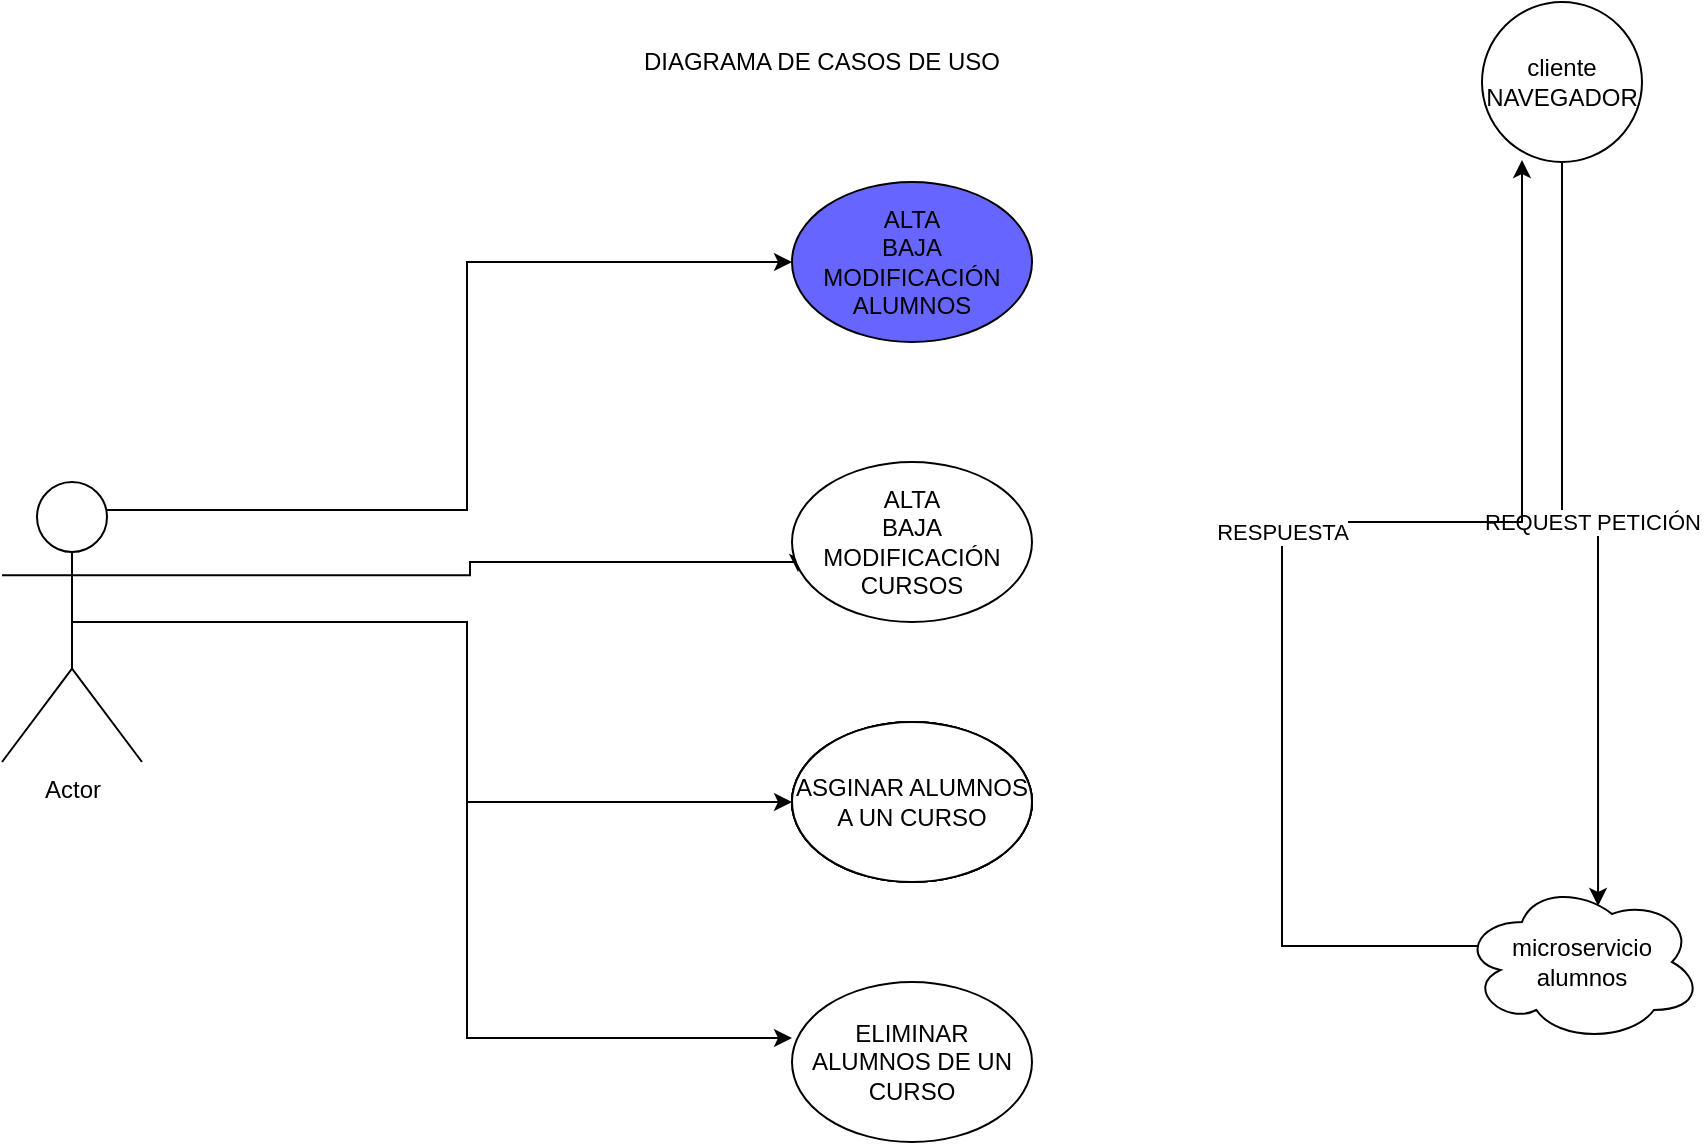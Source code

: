 <mxfile version="14.6.13" type="device"><diagram id="RbhxR1aeH7SdE7FIWVS7" name="Página-1"><mxGraphModel dx="1326" dy="806" grid="1" gridSize="10" guides="1" tooltips="1" connect="1" arrows="1" fold="1" page="1" pageScale="1" pageWidth="1169" pageHeight="827" math="0" shadow="0"><root><mxCell id="0"/><mxCell id="1" parent="0"/><mxCell id="iW3fYL06bovrxxOWUMpU-1" value="DIAGRAMA DE CASOS DE USO" style="text;html=1;strokeColor=none;fillColor=none;align=center;verticalAlign=middle;whiteSpace=wrap;rounded=0;" parent="1" vertex="1"><mxGeometry x="460" y="90" width="280" height="20" as="geometry"/></mxCell><mxCell id="iW3fYL06bovrxxOWUMpU-7" style="edgeStyle=orthogonalEdgeStyle;rounded=0;orthogonalLoop=1;jettySize=auto;html=1;exitX=0.75;exitY=0.1;exitDx=0;exitDy=0;exitPerimeter=0;entryX=0;entryY=0.5;entryDx=0;entryDy=0;" parent="1" source="iW3fYL06bovrxxOWUMpU-2" target="1i6AJiOBAKN1RCp1PpXK-1" edge="1"><mxGeometry relative="1" as="geometry"><mxPoint x="660" y="270" as="targetPoint"/></mxGeometry></mxCell><mxCell id="iW3fYL06bovrxxOWUMpU-8" style="edgeStyle=orthogonalEdgeStyle;rounded=0;orthogonalLoop=1;jettySize=auto;html=1;exitX=1;exitY=0.333;exitDx=0;exitDy=0;exitPerimeter=0;entryX=0.025;entryY=0.688;entryDx=0;entryDy=0;entryPerimeter=0;" parent="1" source="iW3fYL06bovrxxOWUMpU-2" edge="1"><mxGeometry relative="1" as="geometry"><mxPoint x="588" y="355.04" as="targetPoint"/><Array as="points"><mxPoint x="424" y="357"/><mxPoint x="424" y="350"/><mxPoint x="588" y="350"/></Array></mxGeometry></mxCell><mxCell id="iW3fYL06bovrxxOWUMpU-9" style="edgeStyle=orthogonalEdgeStyle;rounded=0;orthogonalLoop=1;jettySize=auto;html=1;exitX=0.5;exitY=0.5;exitDx=0;exitDy=0;exitPerimeter=0;entryX=0;entryY=0.5;entryDx=0;entryDy=0;" parent="1" source="iW3fYL06bovrxxOWUMpU-2" target="iW3fYL06bovrxxOWUMpU-5" edge="1"><mxGeometry relative="1" as="geometry"/></mxCell><mxCell id="iW3fYL06bovrxxOWUMpU-10" style="edgeStyle=orthogonalEdgeStyle;rounded=0;orthogonalLoop=1;jettySize=auto;html=1;entryX=0;entryY=0.35;entryDx=0;entryDy=0;entryPerimeter=0;" parent="1" source="iW3fYL06bovrxxOWUMpU-2" target="iW3fYL06bovrxxOWUMpU-6" edge="1"><mxGeometry relative="1" as="geometry"/></mxCell><mxCell id="iW3fYL06bovrxxOWUMpU-2" value="Actor" style="shape=umlActor;verticalLabelPosition=bottom;verticalAlign=top;html=1;outlineConnect=0;" parent="1" vertex="1"><mxGeometry x="190" y="310" width="70" height="140" as="geometry"/></mxCell><mxCell id="iW3fYL06bovrxxOWUMpU-5" value="ASGINAR ALUMNOS A UN CURSO" style="ellipse;whiteSpace=wrap;html=1;fillColor=#6666FF;" parent="1" vertex="1"><mxGeometry x="585" y="430" width="120" height="80" as="geometry"/></mxCell><mxCell id="iW3fYL06bovrxxOWUMpU-6" value="ELIMINAR ALUMNOS DE UN CURSO" style="ellipse;whiteSpace=wrap;html=1;fillColor=#FFFFFF;" parent="1" vertex="1"><mxGeometry x="585" y="560" width="120" height="80" as="geometry"/></mxCell><mxCell id="iW3fYL06bovrxxOWUMpU-13" value="REQUEST PETICIÓN&lt;br&gt;" style="edgeStyle=orthogonalEdgeStyle;rounded=0;orthogonalLoop=1;jettySize=auto;html=1;entryX=0.567;entryY=0.15;entryDx=0;entryDy=0;entryPerimeter=0;" parent="1" source="iW3fYL06bovrxxOWUMpU-11" target="iW3fYL06bovrxxOWUMpU-12" edge="1"><mxGeometry relative="1" as="geometry"/></mxCell><mxCell id="iW3fYL06bovrxxOWUMpU-11" value="cliente&lt;br&gt;NAVEGADOR" style="ellipse;whiteSpace=wrap;html=1;aspect=fixed;" parent="1" vertex="1"><mxGeometry x="930" y="70" width="80" height="80" as="geometry"/></mxCell><mxCell id="iW3fYL06bovrxxOWUMpU-14" value="RESPUESTA" style="edgeStyle=orthogonalEdgeStyle;rounded=0;orthogonalLoop=1;jettySize=auto;html=1;exitX=0.07;exitY=0.4;exitDx=0;exitDy=0;exitPerimeter=0;entryX=0.25;entryY=0.988;entryDx=0;entryDy=0;entryPerimeter=0;" parent="1" source="iW3fYL06bovrxxOWUMpU-12" target="iW3fYL06bovrxxOWUMpU-11" edge="1"><mxGeometry relative="1" as="geometry"><Array as="points"><mxPoint x="830" y="542"/><mxPoint x="830" y="330"/><mxPoint x="950" y="330"/></Array></mxGeometry></mxCell><mxCell id="iW3fYL06bovrxxOWUMpU-12" value="microservicio&lt;br&gt;alumnos" style="ellipse;shape=cloud;whiteSpace=wrap;html=1;" parent="1" vertex="1"><mxGeometry x="920" y="510" width="120" height="80" as="geometry"/></mxCell><mxCell id="xgHS3f0xfiZBOL33mGQo-1" value="ASGINAR ALUMNOS A UN CURSO" style="ellipse;whiteSpace=wrap;html=1;fillColor=none;" parent="1" vertex="1"><mxGeometry x="585" y="430" width="120" height="80" as="geometry"/></mxCell><mxCell id="1i6AJiOBAKN1RCp1PpXK-1" value="ALTA&lt;br&gt;BAJA&lt;br&gt;MODIFICACIÓN&lt;br&gt;ALUMNOS" style="ellipse;whiteSpace=wrap;html=1;fillColor=#6666FF;" parent="1" vertex="1"><mxGeometry x="585" y="160" width="120" height="80" as="geometry"/></mxCell><mxCell id="1i6AJiOBAKN1RCp1PpXK-2" value="ALTA&lt;br&gt;BAJA&lt;br&gt;MODIFICACIÓN&lt;br&gt;CURSOS" style="ellipse;whiteSpace=wrap;html=1;fillColor=#FFFFFF;" parent="1" vertex="1"><mxGeometry x="585" y="300" width="120" height="80" as="geometry"/></mxCell><mxCell id="1i6AJiOBAKN1RCp1PpXK-3" value="ASGINAR ALUMNOS A UN CURSO" style="ellipse;whiteSpace=wrap;html=1;fillColor=none;" parent="1" vertex="1"><mxGeometry x="585" y="430" width="120" height="80" as="geometry"/></mxCell><mxCell id="1i6AJiOBAKN1RCp1PpXK-4" value="ASGINAR ALUMNOS A UN CURSO" style="ellipse;whiteSpace=wrap;html=1;fillColor=#FFFFFF;" parent="1" vertex="1"><mxGeometry x="585" y="430" width="120" height="80" as="geometry"/></mxCell></root></mxGraphModel></diagram></mxfile>